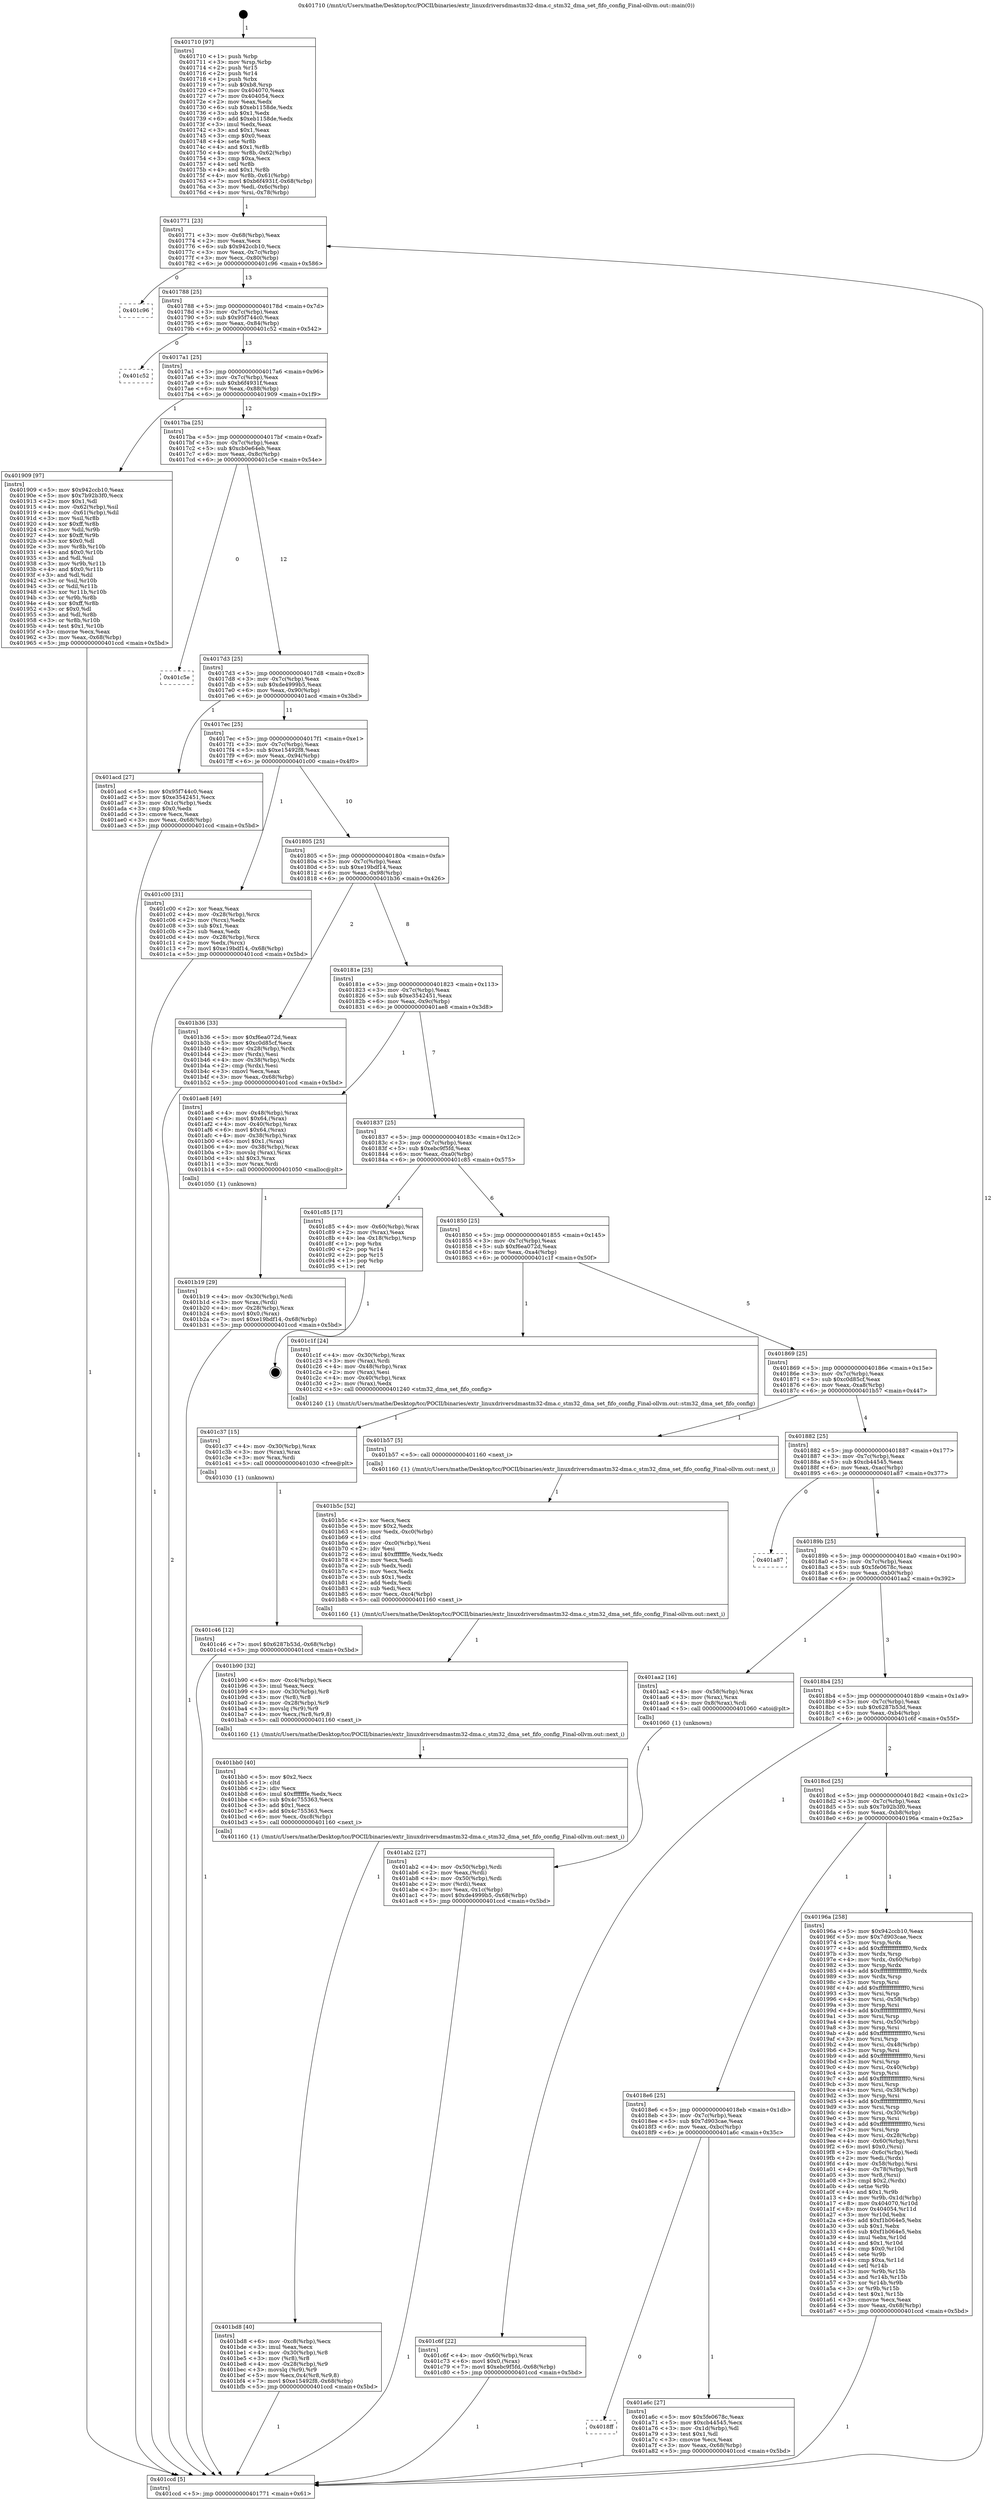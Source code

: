 digraph "0x401710" {
  label = "0x401710 (/mnt/c/Users/mathe/Desktop/tcc/POCII/binaries/extr_linuxdriversdmastm32-dma.c_stm32_dma_set_fifo_config_Final-ollvm.out::main(0))"
  labelloc = "t"
  node[shape=record]

  Entry [label="",width=0.3,height=0.3,shape=circle,fillcolor=black,style=filled]
  "0x401771" [label="{
     0x401771 [23]\l
     | [instrs]\l
     &nbsp;&nbsp;0x401771 \<+3\>: mov -0x68(%rbp),%eax\l
     &nbsp;&nbsp;0x401774 \<+2\>: mov %eax,%ecx\l
     &nbsp;&nbsp;0x401776 \<+6\>: sub $0x942ccb10,%ecx\l
     &nbsp;&nbsp;0x40177c \<+3\>: mov %eax,-0x7c(%rbp)\l
     &nbsp;&nbsp;0x40177f \<+3\>: mov %ecx,-0x80(%rbp)\l
     &nbsp;&nbsp;0x401782 \<+6\>: je 0000000000401c96 \<main+0x586\>\l
  }"]
  "0x401c96" [label="{
     0x401c96\l
  }", style=dashed]
  "0x401788" [label="{
     0x401788 [25]\l
     | [instrs]\l
     &nbsp;&nbsp;0x401788 \<+5\>: jmp 000000000040178d \<main+0x7d\>\l
     &nbsp;&nbsp;0x40178d \<+3\>: mov -0x7c(%rbp),%eax\l
     &nbsp;&nbsp;0x401790 \<+5\>: sub $0x95f744c0,%eax\l
     &nbsp;&nbsp;0x401795 \<+6\>: mov %eax,-0x84(%rbp)\l
     &nbsp;&nbsp;0x40179b \<+6\>: je 0000000000401c52 \<main+0x542\>\l
  }"]
  Exit [label="",width=0.3,height=0.3,shape=circle,fillcolor=black,style=filled,peripheries=2]
  "0x401c52" [label="{
     0x401c52\l
  }", style=dashed]
  "0x4017a1" [label="{
     0x4017a1 [25]\l
     | [instrs]\l
     &nbsp;&nbsp;0x4017a1 \<+5\>: jmp 00000000004017a6 \<main+0x96\>\l
     &nbsp;&nbsp;0x4017a6 \<+3\>: mov -0x7c(%rbp),%eax\l
     &nbsp;&nbsp;0x4017a9 \<+5\>: sub $0xb6f4931f,%eax\l
     &nbsp;&nbsp;0x4017ae \<+6\>: mov %eax,-0x88(%rbp)\l
     &nbsp;&nbsp;0x4017b4 \<+6\>: je 0000000000401909 \<main+0x1f9\>\l
  }"]
  "0x401c46" [label="{
     0x401c46 [12]\l
     | [instrs]\l
     &nbsp;&nbsp;0x401c46 \<+7\>: movl $0x6287b53d,-0x68(%rbp)\l
     &nbsp;&nbsp;0x401c4d \<+5\>: jmp 0000000000401ccd \<main+0x5bd\>\l
  }"]
  "0x401909" [label="{
     0x401909 [97]\l
     | [instrs]\l
     &nbsp;&nbsp;0x401909 \<+5\>: mov $0x942ccb10,%eax\l
     &nbsp;&nbsp;0x40190e \<+5\>: mov $0x7b92b3f0,%ecx\l
     &nbsp;&nbsp;0x401913 \<+2\>: mov $0x1,%dl\l
     &nbsp;&nbsp;0x401915 \<+4\>: mov -0x62(%rbp),%sil\l
     &nbsp;&nbsp;0x401919 \<+4\>: mov -0x61(%rbp),%dil\l
     &nbsp;&nbsp;0x40191d \<+3\>: mov %sil,%r8b\l
     &nbsp;&nbsp;0x401920 \<+4\>: xor $0xff,%r8b\l
     &nbsp;&nbsp;0x401924 \<+3\>: mov %dil,%r9b\l
     &nbsp;&nbsp;0x401927 \<+4\>: xor $0xff,%r9b\l
     &nbsp;&nbsp;0x40192b \<+3\>: xor $0x0,%dl\l
     &nbsp;&nbsp;0x40192e \<+3\>: mov %r8b,%r10b\l
     &nbsp;&nbsp;0x401931 \<+4\>: and $0x0,%r10b\l
     &nbsp;&nbsp;0x401935 \<+3\>: and %dl,%sil\l
     &nbsp;&nbsp;0x401938 \<+3\>: mov %r9b,%r11b\l
     &nbsp;&nbsp;0x40193b \<+4\>: and $0x0,%r11b\l
     &nbsp;&nbsp;0x40193f \<+3\>: and %dl,%dil\l
     &nbsp;&nbsp;0x401942 \<+3\>: or %sil,%r10b\l
     &nbsp;&nbsp;0x401945 \<+3\>: or %dil,%r11b\l
     &nbsp;&nbsp;0x401948 \<+3\>: xor %r11b,%r10b\l
     &nbsp;&nbsp;0x40194b \<+3\>: or %r9b,%r8b\l
     &nbsp;&nbsp;0x40194e \<+4\>: xor $0xff,%r8b\l
     &nbsp;&nbsp;0x401952 \<+3\>: or $0x0,%dl\l
     &nbsp;&nbsp;0x401955 \<+3\>: and %dl,%r8b\l
     &nbsp;&nbsp;0x401958 \<+3\>: or %r8b,%r10b\l
     &nbsp;&nbsp;0x40195b \<+4\>: test $0x1,%r10b\l
     &nbsp;&nbsp;0x40195f \<+3\>: cmovne %ecx,%eax\l
     &nbsp;&nbsp;0x401962 \<+3\>: mov %eax,-0x68(%rbp)\l
     &nbsp;&nbsp;0x401965 \<+5\>: jmp 0000000000401ccd \<main+0x5bd\>\l
  }"]
  "0x4017ba" [label="{
     0x4017ba [25]\l
     | [instrs]\l
     &nbsp;&nbsp;0x4017ba \<+5\>: jmp 00000000004017bf \<main+0xaf\>\l
     &nbsp;&nbsp;0x4017bf \<+3\>: mov -0x7c(%rbp),%eax\l
     &nbsp;&nbsp;0x4017c2 \<+5\>: sub $0xcb0e64eb,%eax\l
     &nbsp;&nbsp;0x4017c7 \<+6\>: mov %eax,-0x8c(%rbp)\l
     &nbsp;&nbsp;0x4017cd \<+6\>: je 0000000000401c5e \<main+0x54e\>\l
  }"]
  "0x401ccd" [label="{
     0x401ccd [5]\l
     | [instrs]\l
     &nbsp;&nbsp;0x401ccd \<+5\>: jmp 0000000000401771 \<main+0x61\>\l
  }"]
  "0x401710" [label="{
     0x401710 [97]\l
     | [instrs]\l
     &nbsp;&nbsp;0x401710 \<+1\>: push %rbp\l
     &nbsp;&nbsp;0x401711 \<+3\>: mov %rsp,%rbp\l
     &nbsp;&nbsp;0x401714 \<+2\>: push %r15\l
     &nbsp;&nbsp;0x401716 \<+2\>: push %r14\l
     &nbsp;&nbsp;0x401718 \<+1\>: push %rbx\l
     &nbsp;&nbsp;0x401719 \<+7\>: sub $0xb8,%rsp\l
     &nbsp;&nbsp;0x401720 \<+7\>: mov 0x404070,%eax\l
     &nbsp;&nbsp;0x401727 \<+7\>: mov 0x404054,%ecx\l
     &nbsp;&nbsp;0x40172e \<+2\>: mov %eax,%edx\l
     &nbsp;&nbsp;0x401730 \<+6\>: sub $0xeb1158de,%edx\l
     &nbsp;&nbsp;0x401736 \<+3\>: sub $0x1,%edx\l
     &nbsp;&nbsp;0x401739 \<+6\>: add $0xeb1158de,%edx\l
     &nbsp;&nbsp;0x40173f \<+3\>: imul %edx,%eax\l
     &nbsp;&nbsp;0x401742 \<+3\>: and $0x1,%eax\l
     &nbsp;&nbsp;0x401745 \<+3\>: cmp $0x0,%eax\l
     &nbsp;&nbsp;0x401748 \<+4\>: sete %r8b\l
     &nbsp;&nbsp;0x40174c \<+4\>: and $0x1,%r8b\l
     &nbsp;&nbsp;0x401750 \<+4\>: mov %r8b,-0x62(%rbp)\l
     &nbsp;&nbsp;0x401754 \<+3\>: cmp $0xa,%ecx\l
     &nbsp;&nbsp;0x401757 \<+4\>: setl %r8b\l
     &nbsp;&nbsp;0x40175b \<+4\>: and $0x1,%r8b\l
     &nbsp;&nbsp;0x40175f \<+4\>: mov %r8b,-0x61(%rbp)\l
     &nbsp;&nbsp;0x401763 \<+7\>: movl $0xb6f4931f,-0x68(%rbp)\l
     &nbsp;&nbsp;0x40176a \<+3\>: mov %edi,-0x6c(%rbp)\l
     &nbsp;&nbsp;0x40176d \<+4\>: mov %rsi,-0x78(%rbp)\l
  }"]
  "0x401c37" [label="{
     0x401c37 [15]\l
     | [instrs]\l
     &nbsp;&nbsp;0x401c37 \<+4\>: mov -0x30(%rbp),%rax\l
     &nbsp;&nbsp;0x401c3b \<+3\>: mov (%rax),%rax\l
     &nbsp;&nbsp;0x401c3e \<+3\>: mov %rax,%rdi\l
     &nbsp;&nbsp;0x401c41 \<+5\>: call 0000000000401030 \<free@plt\>\l
     | [calls]\l
     &nbsp;&nbsp;0x401030 \{1\} (unknown)\l
  }"]
  "0x401c5e" [label="{
     0x401c5e\l
  }", style=dashed]
  "0x4017d3" [label="{
     0x4017d3 [25]\l
     | [instrs]\l
     &nbsp;&nbsp;0x4017d3 \<+5\>: jmp 00000000004017d8 \<main+0xc8\>\l
     &nbsp;&nbsp;0x4017d8 \<+3\>: mov -0x7c(%rbp),%eax\l
     &nbsp;&nbsp;0x4017db \<+5\>: sub $0xde4999b5,%eax\l
     &nbsp;&nbsp;0x4017e0 \<+6\>: mov %eax,-0x90(%rbp)\l
     &nbsp;&nbsp;0x4017e6 \<+6\>: je 0000000000401acd \<main+0x3bd\>\l
  }"]
  "0x401bd8" [label="{
     0x401bd8 [40]\l
     | [instrs]\l
     &nbsp;&nbsp;0x401bd8 \<+6\>: mov -0xc8(%rbp),%ecx\l
     &nbsp;&nbsp;0x401bde \<+3\>: imul %eax,%ecx\l
     &nbsp;&nbsp;0x401be1 \<+4\>: mov -0x30(%rbp),%r8\l
     &nbsp;&nbsp;0x401be5 \<+3\>: mov (%r8),%r8\l
     &nbsp;&nbsp;0x401be8 \<+4\>: mov -0x28(%rbp),%r9\l
     &nbsp;&nbsp;0x401bec \<+3\>: movslq (%r9),%r9\l
     &nbsp;&nbsp;0x401bef \<+5\>: mov %ecx,0x4(%r8,%r9,8)\l
     &nbsp;&nbsp;0x401bf4 \<+7\>: movl $0xe15492f8,-0x68(%rbp)\l
     &nbsp;&nbsp;0x401bfb \<+5\>: jmp 0000000000401ccd \<main+0x5bd\>\l
  }"]
  "0x401acd" [label="{
     0x401acd [27]\l
     | [instrs]\l
     &nbsp;&nbsp;0x401acd \<+5\>: mov $0x95f744c0,%eax\l
     &nbsp;&nbsp;0x401ad2 \<+5\>: mov $0xe3542451,%ecx\l
     &nbsp;&nbsp;0x401ad7 \<+3\>: mov -0x1c(%rbp),%edx\l
     &nbsp;&nbsp;0x401ada \<+3\>: cmp $0x0,%edx\l
     &nbsp;&nbsp;0x401add \<+3\>: cmove %ecx,%eax\l
     &nbsp;&nbsp;0x401ae0 \<+3\>: mov %eax,-0x68(%rbp)\l
     &nbsp;&nbsp;0x401ae3 \<+5\>: jmp 0000000000401ccd \<main+0x5bd\>\l
  }"]
  "0x4017ec" [label="{
     0x4017ec [25]\l
     | [instrs]\l
     &nbsp;&nbsp;0x4017ec \<+5\>: jmp 00000000004017f1 \<main+0xe1\>\l
     &nbsp;&nbsp;0x4017f1 \<+3\>: mov -0x7c(%rbp),%eax\l
     &nbsp;&nbsp;0x4017f4 \<+5\>: sub $0xe15492f8,%eax\l
     &nbsp;&nbsp;0x4017f9 \<+6\>: mov %eax,-0x94(%rbp)\l
     &nbsp;&nbsp;0x4017ff \<+6\>: je 0000000000401c00 \<main+0x4f0\>\l
  }"]
  "0x401bb0" [label="{
     0x401bb0 [40]\l
     | [instrs]\l
     &nbsp;&nbsp;0x401bb0 \<+5\>: mov $0x2,%ecx\l
     &nbsp;&nbsp;0x401bb5 \<+1\>: cltd\l
     &nbsp;&nbsp;0x401bb6 \<+2\>: idiv %ecx\l
     &nbsp;&nbsp;0x401bb8 \<+6\>: imul $0xfffffffe,%edx,%ecx\l
     &nbsp;&nbsp;0x401bbe \<+6\>: sub $0x4c755363,%ecx\l
     &nbsp;&nbsp;0x401bc4 \<+3\>: add $0x1,%ecx\l
     &nbsp;&nbsp;0x401bc7 \<+6\>: add $0x4c755363,%ecx\l
     &nbsp;&nbsp;0x401bcd \<+6\>: mov %ecx,-0xc8(%rbp)\l
     &nbsp;&nbsp;0x401bd3 \<+5\>: call 0000000000401160 \<next_i\>\l
     | [calls]\l
     &nbsp;&nbsp;0x401160 \{1\} (/mnt/c/Users/mathe/Desktop/tcc/POCII/binaries/extr_linuxdriversdmastm32-dma.c_stm32_dma_set_fifo_config_Final-ollvm.out::next_i)\l
  }"]
  "0x401c00" [label="{
     0x401c00 [31]\l
     | [instrs]\l
     &nbsp;&nbsp;0x401c00 \<+2\>: xor %eax,%eax\l
     &nbsp;&nbsp;0x401c02 \<+4\>: mov -0x28(%rbp),%rcx\l
     &nbsp;&nbsp;0x401c06 \<+2\>: mov (%rcx),%edx\l
     &nbsp;&nbsp;0x401c08 \<+3\>: sub $0x1,%eax\l
     &nbsp;&nbsp;0x401c0b \<+2\>: sub %eax,%edx\l
     &nbsp;&nbsp;0x401c0d \<+4\>: mov -0x28(%rbp),%rcx\l
     &nbsp;&nbsp;0x401c11 \<+2\>: mov %edx,(%rcx)\l
     &nbsp;&nbsp;0x401c13 \<+7\>: movl $0xe19bdf14,-0x68(%rbp)\l
     &nbsp;&nbsp;0x401c1a \<+5\>: jmp 0000000000401ccd \<main+0x5bd\>\l
  }"]
  "0x401805" [label="{
     0x401805 [25]\l
     | [instrs]\l
     &nbsp;&nbsp;0x401805 \<+5\>: jmp 000000000040180a \<main+0xfa\>\l
     &nbsp;&nbsp;0x40180a \<+3\>: mov -0x7c(%rbp),%eax\l
     &nbsp;&nbsp;0x40180d \<+5\>: sub $0xe19bdf14,%eax\l
     &nbsp;&nbsp;0x401812 \<+6\>: mov %eax,-0x98(%rbp)\l
     &nbsp;&nbsp;0x401818 \<+6\>: je 0000000000401b36 \<main+0x426\>\l
  }"]
  "0x401b90" [label="{
     0x401b90 [32]\l
     | [instrs]\l
     &nbsp;&nbsp;0x401b90 \<+6\>: mov -0xc4(%rbp),%ecx\l
     &nbsp;&nbsp;0x401b96 \<+3\>: imul %eax,%ecx\l
     &nbsp;&nbsp;0x401b99 \<+4\>: mov -0x30(%rbp),%r8\l
     &nbsp;&nbsp;0x401b9d \<+3\>: mov (%r8),%r8\l
     &nbsp;&nbsp;0x401ba0 \<+4\>: mov -0x28(%rbp),%r9\l
     &nbsp;&nbsp;0x401ba4 \<+3\>: movslq (%r9),%r9\l
     &nbsp;&nbsp;0x401ba7 \<+4\>: mov %ecx,(%r8,%r9,8)\l
     &nbsp;&nbsp;0x401bab \<+5\>: call 0000000000401160 \<next_i\>\l
     | [calls]\l
     &nbsp;&nbsp;0x401160 \{1\} (/mnt/c/Users/mathe/Desktop/tcc/POCII/binaries/extr_linuxdriversdmastm32-dma.c_stm32_dma_set_fifo_config_Final-ollvm.out::next_i)\l
  }"]
  "0x401b36" [label="{
     0x401b36 [33]\l
     | [instrs]\l
     &nbsp;&nbsp;0x401b36 \<+5\>: mov $0xf6ea072d,%eax\l
     &nbsp;&nbsp;0x401b3b \<+5\>: mov $0xc0d85cf,%ecx\l
     &nbsp;&nbsp;0x401b40 \<+4\>: mov -0x28(%rbp),%rdx\l
     &nbsp;&nbsp;0x401b44 \<+2\>: mov (%rdx),%esi\l
     &nbsp;&nbsp;0x401b46 \<+4\>: mov -0x38(%rbp),%rdx\l
     &nbsp;&nbsp;0x401b4a \<+2\>: cmp (%rdx),%esi\l
     &nbsp;&nbsp;0x401b4c \<+3\>: cmovl %ecx,%eax\l
     &nbsp;&nbsp;0x401b4f \<+3\>: mov %eax,-0x68(%rbp)\l
     &nbsp;&nbsp;0x401b52 \<+5\>: jmp 0000000000401ccd \<main+0x5bd\>\l
  }"]
  "0x40181e" [label="{
     0x40181e [25]\l
     | [instrs]\l
     &nbsp;&nbsp;0x40181e \<+5\>: jmp 0000000000401823 \<main+0x113\>\l
     &nbsp;&nbsp;0x401823 \<+3\>: mov -0x7c(%rbp),%eax\l
     &nbsp;&nbsp;0x401826 \<+5\>: sub $0xe3542451,%eax\l
     &nbsp;&nbsp;0x40182b \<+6\>: mov %eax,-0x9c(%rbp)\l
     &nbsp;&nbsp;0x401831 \<+6\>: je 0000000000401ae8 \<main+0x3d8\>\l
  }"]
  "0x401b5c" [label="{
     0x401b5c [52]\l
     | [instrs]\l
     &nbsp;&nbsp;0x401b5c \<+2\>: xor %ecx,%ecx\l
     &nbsp;&nbsp;0x401b5e \<+5\>: mov $0x2,%edx\l
     &nbsp;&nbsp;0x401b63 \<+6\>: mov %edx,-0xc0(%rbp)\l
     &nbsp;&nbsp;0x401b69 \<+1\>: cltd\l
     &nbsp;&nbsp;0x401b6a \<+6\>: mov -0xc0(%rbp),%esi\l
     &nbsp;&nbsp;0x401b70 \<+2\>: idiv %esi\l
     &nbsp;&nbsp;0x401b72 \<+6\>: imul $0xfffffffe,%edx,%edx\l
     &nbsp;&nbsp;0x401b78 \<+2\>: mov %ecx,%edi\l
     &nbsp;&nbsp;0x401b7a \<+2\>: sub %edx,%edi\l
     &nbsp;&nbsp;0x401b7c \<+2\>: mov %ecx,%edx\l
     &nbsp;&nbsp;0x401b7e \<+3\>: sub $0x1,%edx\l
     &nbsp;&nbsp;0x401b81 \<+2\>: add %edx,%edi\l
     &nbsp;&nbsp;0x401b83 \<+2\>: sub %edi,%ecx\l
     &nbsp;&nbsp;0x401b85 \<+6\>: mov %ecx,-0xc4(%rbp)\l
     &nbsp;&nbsp;0x401b8b \<+5\>: call 0000000000401160 \<next_i\>\l
     | [calls]\l
     &nbsp;&nbsp;0x401160 \{1\} (/mnt/c/Users/mathe/Desktop/tcc/POCII/binaries/extr_linuxdriversdmastm32-dma.c_stm32_dma_set_fifo_config_Final-ollvm.out::next_i)\l
  }"]
  "0x401ae8" [label="{
     0x401ae8 [49]\l
     | [instrs]\l
     &nbsp;&nbsp;0x401ae8 \<+4\>: mov -0x48(%rbp),%rax\l
     &nbsp;&nbsp;0x401aec \<+6\>: movl $0x64,(%rax)\l
     &nbsp;&nbsp;0x401af2 \<+4\>: mov -0x40(%rbp),%rax\l
     &nbsp;&nbsp;0x401af6 \<+6\>: movl $0x64,(%rax)\l
     &nbsp;&nbsp;0x401afc \<+4\>: mov -0x38(%rbp),%rax\l
     &nbsp;&nbsp;0x401b00 \<+6\>: movl $0x1,(%rax)\l
     &nbsp;&nbsp;0x401b06 \<+4\>: mov -0x38(%rbp),%rax\l
     &nbsp;&nbsp;0x401b0a \<+3\>: movslq (%rax),%rax\l
     &nbsp;&nbsp;0x401b0d \<+4\>: shl $0x3,%rax\l
     &nbsp;&nbsp;0x401b11 \<+3\>: mov %rax,%rdi\l
     &nbsp;&nbsp;0x401b14 \<+5\>: call 0000000000401050 \<malloc@plt\>\l
     | [calls]\l
     &nbsp;&nbsp;0x401050 \{1\} (unknown)\l
  }"]
  "0x401837" [label="{
     0x401837 [25]\l
     | [instrs]\l
     &nbsp;&nbsp;0x401837 \<+5\>: jmp 000000000040183c \<main+0x12c\>\l
     &nbsp;&nbsp;0x40183c \<+3\>: mov -0x7c(%rbp),%eax\l
     &nbsp;&nbsp;0x40183f \<+5\>: sub $0xebc9f5fd,%eax\l
     &nbsp;&nbsp;0x401844 \<+6\>: mov %eax,-0xa0(%rbp)\l
     &nbsp;&nbsp;0x40184a \<+6\>: je 0000000000401c85 \<main+0x575\>\l
  }"]
  "0x401b19" [label="{
     0x401b19 [29]\l
     | [instrs]\l
     &nbsp;&nbsp;0x401b19 \<+4\>: mov -0x30(%rbp),%rdi\l
     &nbsp;&nbsp;0x401b1d \<+3\>: mov %rax,(%rdi)\l
     &nbsp;&nbsp;0x401b20 \<+4\>: mov -0x28(%rbp),%rax\l
     &nbsp;&nbsp;0x401b24 \<+6\>: movl $0x0,(%rax)\l
     &nbsp;&nbsp;0x401b2a \<+7\>: movl $0xe19bdf14,-0x68(%rbp)\l
     &nbsp;&nbsp;0x401b31 \<+5\>: jmp 0000000000401ccd \<main+0x5bd\>\l
  }"]
  "0x401c85" [label="{
     0x401c85 [17]\l
     | [instrs]\l
     &nbsp;&nbsp;0x401c85 \<+4\>: mov -0x60(%rbp),%rax\l
     &nbsp;&nbsp;0x401c89 \<+2\>: mov (%rax),%eax\l
     &nbsp;&nbsp;0x401c8b \<+4\>: lea -0x18(%rbp),%rsp\l
     &nbsp;&nbsp;0x401c8f \<+1\>: pop %rbx\l
     &nbsp;&nbsp;0x401c90 \<+2\>: pop %r14\l
     &nbsp;&nbsp;0x401c92 \<+2\>: pop %r15\l
     &nbsp;&nbsp;0x401c94 \<+1\>: pop %rbp\l
     &nbsp;&nbsp;0x401c95 \<+1\>: ret\l
  }"]
  "0x401850" [label="{
     0x401850 [25]\l
     | [instrs]\l
     &nbsp;&nbsp;0x401850 \<+5\>: jmp 0000000000401855 \<main+0x145\>\l
     &nbsp;&nbsp;0x401855 \<+3\>: mov -0x7c(%rbp),%eax\l
     &nbsp;&nbsp;0x401858 \<+5\>: sub $0xf6ea072d,%eax\l
     &nbsp;&nbsp;0x40185d \<+6\>: mov %eax,-0xa4(%rbp)\l
     &nbsp;&nbsp;0x401863 \<+6\>: je 0000000000401c1f \<main+0x50f\>\l
  }"]
  "0x401ab2" [label="{
     0x401ab2 [27]\l
     | [instrs]\l
     &nbsp;&nbsp;0x401ab2 \<+4\>: mov -0x50(%rbp),%rdi\l
     &nbsp;&nbsp;0x401ab6 \<+2\>: mov %eax,(%rdi)\l
     &nbsp;&nbsp;0x401ab8 \<+4\>: mov -0x50(%rbp),%rdi\l
     &nbsp;&nbsp;0x401abc \<+2\>: mov (%rdi),%eax\l
     &nbsp;&nbsp;0x401abe \<+3\>: mov %eax,-0x1c(%rbp)\l
     &nbsp;&nbsp;0x401ac1 \<+7\>: movl $0xde4999b5,-0x68(%rbp)\l
     &nbsp;&nbsp;0x401ac8 \<+5\>: jmp 0000000000401ccd \<main+0x5bd\>\l
  }"]
  "0x401c1f" [label="{
     0x401c1f [24]\l
     | [instrs]\l
     &nbsp;&nbsp;0x401c1f \<+4\>: mov -0x30(%rbp),%rax\l
     &nbsp;&nbsp;0x401c23 \<+3\>: mov (%rax),%rdi\l
     &nbsp;&nbsp;0x401c26 \<+4\>: mov -0x48(%rbp),%rax\l
     &nbsp;&nbsp;0x401c2a \<+2\>: mov (%rax),%esi\l
     &nbsp;&nbsp;0x401c2c \<+4\>: mov -0x40(%rbp),%rax\l
     &nbsp;&nbsp;0x401c30 \<+2\>: mov (%rax),%edx\l
     &nbsp;&nbsp;0x401c32 \<+5\>: call 0000000000401240 \<stm32_dma_set_fifo_config\>\l
     | [calls]\l
     &nbsp;&nbsp;0x401240 \{1\} (/mnt/c/Users/mathe/Desktop/tcc/POCII/binaries/extr_linuxdriversdmastm32-dma.c_stm32_dma_set_fifo_config_Final-ollvm.out::stm32_dma_set_fifo_config)\l
  }"]
  "0x401869" [label="{
     0x401869 [25]\l
     | [instrs]\l
     &nbsp;&nbsp;0x401869 \<+5\>: jmp 000000000040186e \<main+0x15e\>\l
     &nbsp;&nbsp;0x40186e \<+3\>: mov -0x7c(%rbp),%eax\l
     &nbsp;&nbsp;0x401871 \<+5\>: sub $0xc0d85cf,%eax\l
     &nbsp;&nbsp;0x401876 \<+6\>: mov %eax,-0xa8(%rbp)\l
     &nbsp;&nbsp;0x40187c \<+6\>: je 0000000000401b57 \<main+0x447\>\l
  }"]
  "0x4018ff" [label="{
     0x4018ff\l
  }", style=dashed]
  "0x401b57" [label="{
     0x401b57 [5]\l
     | [instrs]\l
     &nbsp;&nbsp;0x401b57 \<+5\>: call 0000000000401160 \<next_i\>\l
     | [calls]\l
     &nbsp;&nbsp;0x401160 \{1\} (/mnt/c/Users/mathe/Desktop/tcc/POCII/binaries/extr_linuxdriversdmastm32-dma.c_stm32_dma_set_fifo_config_Final-ollvm.out::next_i)\l
  }"]
  "0x401882" [label="{
     0x401882 [25]\l
     | [instrs]\l
     &nbsp;&nbsp;0x401882 \<+5\>: jmp 0000000000401887 \<main+0x177\>\l
     &nbsp;&nbsp;0x401887 \<+3\>: mov -0x7c(%rbp),%eax\l
     &nbsp;&nbsp;0x40188a \<+5\>: sub $0xcb44545,%eax\l
     &nbsp;&nbsp;0x40188f \<+6\>: mov %eax,-0xac(%rbp)\l
     &nbsp;&nbsp;0x401895 \<+6\>: je 0000000000401a87 \<main+0x377\>\l
  }"]
  "0x401a6c" [label="{
     0x401a6c [27]\l
     | [instrs]\l
     &nbsp;&nbsp;0x401a6c \<+5\>: mov $0x5fe0678c,%eax\l
     &nbsp;&nbsp;0x401a71 \<+5\>: mov $0xcb44545,%ecx\l
     &nbsp;&nbsp;0x401a76 \<+3\>: mov -0x1d(%rbp),%dl\l
     &nbsp;&nbsp;0x401a79 \<+3\>: test $0x1,%dl\l
     &nbsp;&nbsp;0x401a7c \<+3\>: cmovne %ecx,%eax\l
     &nbsp;&nbsp;0x401a7f \<+3\>: mov %eax,-0x68(%rbp)\l
     &nbsp;&nbsp;0x401a82 \<+5\>: jmp 0000000000401ccd \<main+0x5bd\>\l
  }"]
  "0x401a87" [label="{
     0x401a87\l
  }", style=dashed]
  "0x40189b" [label="{
     0x40189b [25]\l
     | [instrs]\l
     &nbsp;&nbsp;0x40189b \<+5\>: jmp 00000000004018a0 \<main+0x190\>\l
     &nbsp;&nbsp;0x4018a0 \<+3\>: mov -0x7c(%rbp),%eax\l
     &nbsp;&nbsp;0x4018a3 \<+5\>: sub $0x5fe0678c,%eax\l
     &nbsp;&nbsp;0x4018a8 \<+6\>: mov %eax,-0xb0(%rbp)\l
     &nbsp;&nbsp;0x4018ae \<+6\>: je 0000000000401aa2 \<main+0x392\>\l
  }"]
  "0x4018e6" [label="{
     0x4018e6 [25]\l
     | [instrs]\l
     &nbsp;&nbsp;0x4018e6 \<+5\>: jmp 00000000004018eb \<main+0x1db\>\l
     &nbsp;&nbsp;0x4018eb \<+3\>: mov -0x7c(%rbp),%eax\l
     &nbsp;&nbsp;0x4018ee \<+5\>: sub $0x7d903cae,%eax\l
     &nbsp;&nbsp;0x4018f3 \<+6\>: mov %eax,-0xbc(%rbp)\l
     &nbsp;&nbsp;0x4018f9 \<+6\>: je 0000000000401a6c \<main+0x35c\>\l
  }"]
  "0x401aa2" [label="{
     0x401aa2 [16]\l
     | [instrs]\l
     &nbsp;&nbsp;0x401aa2 \<+4\>: mov -0x58(%rbp),%rax\l
     &nbsp;&nbsp;0x401aa6 \<+3\>: mov (%rax),%rax\l
     &nbsp;&nbsp;0x401aa9 \<+4\>: mov 0x8(%rax),%rdi\l
     &nbsp;&nbsp;0x401aad \<+5\>: call 0000000000401060 \<atoi@plt\>\l
     | [calls]\l
     &nbsp;&nbsp;0x401060 \{1\} (unknown)\l
  }"]
  "0x4018b4" [label="{
     0x4018b4 [25]\l
     | [instrs]\l
     &nbsp;&nbsp;0x4018b4 \<+5\>: jmp 00000000004018b9 \<main+0x1a9\>\l
     &nbsp;&nbsp;0x4018b9 \<+3\>: mov -0x7c(%rbp),%eax\l
     &nbsp;&nbsp;0x4018bc \<+5\>: sub $0x6287b53d,%eax\l
     &nbsp;&nbsp;0x4018c1 \<+6\>: mov %eax,-0xb4(%rbp)\l
     &nbsp;&nbsp;0x4018c7 \<+6\>: je 0000000000401c6f \<main+0x55f\>\l
  }"]
  "0x40196a" [label="{
     0x40196a [258]\l
     | [instrs]\l
     &nbsp;&nbsp;0x40196a \<+5\>: mov $0x942ccb10,%eax\l
     &nbsp;&nbsp;0x40196f \<+5\>: mov $0x7d903cae,%ecx\l
     &nbsp;&nbsp;0x401974 \<+3\>: mov %rsp,%rdx\l
     &nbsp;&nbsp;0x401977 \<+4\>: add $0xfffffffffffffff0,%rdx\l
     &nbsp;&nbsp;0x40197b \<+3\>: mov %rdx,%rsp\l
     &nbsp;&nbsp;0x40197e \<+4\>: mov %rdx,-0x60(%rbp)\l
     &nbsp;&nbsp;0x401982 \<+3\>: mov %rsp,%rdx\l
     &nbsp;&nbsp;0x401985 \<+4\>: add $0xfffffffffffffff0,%rdx\l
     &nbsp;&nbsp;0x401989 \<+3\>: mov %rdx,%rsp\l
     &nbsp;&nbsp;0x40198c \<+3\>: mov %rsp,%rsi\l
     &nbsp;&nbsp;0x40198f \<+4\>: add $0xfffffffffffffff0,%rsi\l
     &nbsp;&nbsp;0x401993 \<+3\>: mov %rsi,%rsp\l
     &nbsp;&nbsp;0x401996 \<+4\>: mov %rsi,-0x58(%rbp)\l
     &nbsp;&nbsp;0x40199a \<+3\>: mov %rsp,%rsi\l
     &nbsp;&nbsp;0x40199d \<+4\>: add $0xfffffffffffffff0,%rsi\l
     &nbsp;&nbsp;0x4019a1 \<+3\>: mov %rsi,%rsp\l
     &nbsp;&nbsp;0x4019a4 \<+4\>: mov %rsi,-0x50(%rbp)\l
     &nbsp;&nbsp;0x4019a8 \<+3\>: mov %rsp,%rsi\l
     &nbsp;&nbsp;0x4019ab \<+4\>: add $0xfffffffffffffff0,%rsi\l
     &nbsp;&nbsp;0x4019af \<+3\>: mov %rsi,%rsp\l
     &nbsp;&nbsp;0x4019b2 \<+4\>: mov %rsi,-0x48(%rbp)\l
     &nbsp;&nbsp;0x4019b6 \<+3\>: mov %rsp,%rsi\l
     &nbsp;&nbsp;0x4019b9 \<+4\>: add $0xfffffffffffffff0,%rsi\l
     &nbsp;&nbsp;0x4019bd \<+3\>: mov %rsi,%rsp\l
     &nbsp;&nbsp;0x4019c0 \<+4\>: mov %rsi,-0x40(%rbp)\l
     &nbsp;&nbsp;0x4019c4 \<+3\>: mov %rsp,%rsi\l
     &nbsp;&nbsp;0x4019c7 \<+4\>: add $0xfffffffffffffff0,%rsi\l
     &nbsp;&nbsp;0x4019cb \<+3\>: mov %rsi,%rsp\l
     &nbsp;&nbsp;0x4019ce \<+4\>: mov %rsi,-0x38(%rbp)\l
     &nbsp;&nbsp;0x4019d2 \<+3\>: mov %rsp,%rsi\l
     &nbsp;&nbsp;0x4019d5 \<+4\>: add $0xfffffffffffffff0,%rsi\l
     &nbsp;&nbsp;0x4019d9 \<+3\>: mov %rsi,%rsp\l
     &nbsp;&nbsp;0x4019dc \<+4\>: mov %rsi,-0x30(%rbp)\l
     &nbsp;&nbsp;0x4019e0 \<+3\>: mov %rsp,%rsi\l
     &nbsp;&nbsp;0x4019e3 \<+4\>: add $0xfffffffffffffff0,%rsi\l
     &nbsp;&nbsp;0x4019e7 \<+3\>: mov %rsi,%rsp\l
     &nbsp;&nbsp;0x4019ea \<+4\>: mov %rsi,-0x28(%rbp)\l
     &nbsp;&nbsp;0x4019ee \<+4\>: mov -0x60(%rbp),%rsi\l
     &nbsp;&nbsp;0x4019f2 \<+6\>: movl $0x0,(%rsi)\l
     &nbsp;&nbsp;0x4019f8 \<+3\>: mov -0x6c(%rbp),%edi\l
     &nbsp;&nbsp;0x4019fb \<+2\>: mov %edi,(%rdx)\l
     &nbsp;&nbsp;0x4019fd \<+4\>: mov -0x58(%rbp),%rsi\l
     &nbsp;&nbsp;0x401a01 \<+4\>: mov -0x78(%rbp),%r8\l
     &nbsp;&nbsp;0x401a05 \<+3\>: mov %r8,(%rsi)\l
     &nbsp;&nbsp;0x401a08 \<+3\>: cmpl $0x2,(%rdx)\l
     &nbsp;&nbsp;0x401a0b \<+4\>: setne %r9b\l
     &nbsp;&nbsp;0x401a0f \<+4\>: and $0x1,%r9b\l
     &nbsp;&nbsp;0x401a13 \<+4\>: mov %r9b,-0x1d(%rbp)\l
     &nbsp;&nbsp;0x401a17 \<+8\>: mov 0x404070,%r10d\l
     &nbsp;&nbsp;0x401a1f \<+8\>: mov 0x404054,%r11d\l
     &nbsp;&nbsp;0x401a27 \<+3\>: mov %r10d,%ebx\l
     &nbsp;&nbsp;0x401a2a \<+6\>: add $0xf1b064e5,%ebx\l
     &nbsp;&nbsp;0x401a30 \<+3\>: sub $0x1,%ebx\l
     &nbsp;&nbsp;0x401a33 \<+6\>: sub $0xf1b064e5,%ebx\l
     &nbsp;&nbsp;0x401a39 \<+4\>: imul %ebx,%r10d\l
     &nbsp;&nbsp;0x401a3d \<+4\>: and $0x1,%r10d\l
     &nbsp;&nbsp;0x401a41 \<+4\>: cmp $0x0,%r10d\l
     &nbsp;&nbsp;0x401a45 \<+4\>: sete %r9b\l
     &nbsp;&nbsp;0x401a49 \<+4\>: cmp $0xa,%r11d\l
     &nbsp;&nbsp;0x401a4d \<+4\>: setl %r14b\l
     &nbsp;&nbsp;0x401a51 \<+3\>: mov %r9b,%r15b\l
     &nbsp;&nbsp;0x401a54 \<+3\>: and %r14b,%r15b\l
     &nbsp;&nbsp;0x401a57 \<+3\>: xor %r14b,%r9b\l
     &nbsp;&nbsp;0x401a5a \<+3\>: or %r9b,%r15b\l
     &nbsp;&nbsp;0x401a5d \<+4\>: test $0x1,%r15b\l
     &nbsp;&nbsp;0x401a61 \<+3\>: cmovne %ecx,%eax\l
     &nbsp;&nbsp;0x401a64 \<+3\>: mov %eax,-0x68(%rbp)\l
     &nbsp;&nbsp;0x401a67 \<+5\>: jmp 0000000000401ccd \<main+0x5bd\>\l
  }"]
  "0x401c6f" [label="{
     0x401c6f [22]\l
     | [instrs]\l
     &nbsp;&nbsp;0x401c6f \<+4\>: mov -0x60(%rbp),%rax\l
     &nbsp;&nbsp;0x401c73 \<+6\>: movl $0x0,(%rax)\l
     &nbsp;&nbsp;0x401c79 \<+7\>: movl $0xebc9f5fd,-0x68(%rbp)\l
     &nbsp;&nbsp;0x401c80 \<+5\>: jmp 0000000000401ccd \<main+0x5bd\>\l
  }"]
  "0x4018cd" [label="{
     0x4018cd [25]\l
     | [instrs]\l
     &nbsp;&nbsp;0x4018cd \<+5\>: jmp 00000000004018d2 \<main+0x1c2\>\l
     &nbsp;&nbsp;0x4018d2 \<+3\>: mov -0x7c(%rbp),%eax\l
     &nbsp;&nbsp;0x4018d5 \<+5\>: sub $0x7b92b3f0,%eax\l
     &nbsp;&nbsp;0x4018da \<+6\>: mov %eax,-0xb8(%rbp)\l
     &nbsp;&nbsp;0x4018e0 \<+6\>: je 000000000040196a \<main+0x25a\>\l
  }"]
  Entry -> "0x401710" [label=" 1"]
  "0x401771" -> "0x401c96" [label=" 0"]
  "0x401771" -> "0x401788" [label=" 13"]
  "0x401c85" -> Exit [label=" 1"]
  "0x401788" -> "0x401c52" [label=" 0"]
  "0x401788" -> "0x4017a1" [label=" 13"]
  "0x401c6f" -> "0x401ccd" [label=" 1"]
  "0x4017a1" -> "0x401909" [label=" 1"]
  "0x4017a1" -> "0x4017ba" [label=" 12"]
  "0x401909" -> "0x401ccd" [label=" 1"]
  "0x401710" -> "0x401771" [label=" 1"]
  "0x401ccd" -> "0x401771" [label=" 12"]
  "0x401c46" -> "0x401ccd" [label=" 1"]
  "0x4017ba" -> "0x401c5e" [label=" 0"]
  "0x4017ba" -> "0x4017d3" [label=" 12"]
  "0x401c37" -> "0x401c46" [label=" 1"]
  "0x4017d3" -> "0x401acd" [label=" 1"]
  "0x4017d3" -> "0x4017ec" [label=" 11"]
  "0x401c1f" -> "0x401c37" [label=" 1"]
  "0x4017ec" -> "0x401c00" [label=" 1"]
  "0x4017ec" -> "0x401805" [label=" 10"]
  "0x401c00" -> "0x401ccd" [label=" 1"]
  "0x401805" -> "0x401b36" [label=" 2"]
  "0x401805" -> "0x40181e" [label=" 8"]
  "0x401bd8" -> "0x401ccd" [label=" 1"]
  "0x40181e" -> "0x401ae8" [label=" 1"]
  "0x40181e" -> "0x401837" [label=" 7"]
  "0x401bb0" -> "0x401bd8" [label=" 1"]
  "0x401837" -> "0x401c85" [label=" 1"]
  "0x401837" -> "0x401850" [label=" 6"]
  "0x401b90" -> "0x401bb0" [label=" 1"]
  "0x401850" -> "0x401c1f" [label=" 1"]
  "0x401850" -> "0x401869" [label=" 5"]
  "0x401b5c" -> "0x401b90" [label=" 1"]
  "0x401869" -> "0x401b57" [label=" 1"]
  "0x401869" -> "0x401882" [label=" 4"]
  "0x401b57" -> "0x401b5c" [label=" 1"]
  "0x401882" -> "0x401a87" [label=" 0"]
  "0x401882" -> "0x40189b" [label=" 4"]
  "0x401b36" -> "0x401ccd" [label=" 2"]
  "0x40189b" -> "0x401aa2" [label=" 1"]
  "0x40189b" -> "0x4018b4" [label=" 3"]
  "0x401acd" -> "0x401ccd" [label=" 1"]
  "0x4018b4" -> "0x401c6f" [label=" 1"]
  "0x4018b4" -> "0x4018cd" [label=" 2"]
  "0x401ab2" -> "0x401ccd" [label=" 1"]
  "0x4018cd" -> "0x40196a" [label=" 1"]
  "0x4018cd" -> "0x4018e6" [label=" 1"]
  "0x401ae8" -> "0x401b19" [label=" 1"]
  "0x40196a" -> "0x401ccd" [label=" 1"]
  "0x401b19" -> "0x401ccd" [label=" 1"]
  "0x4018e6" -> "0x401a6c" [label=" 1"]
  "0x4018e6" -> "0x4018ff" [label=" 0"]
  "0x401a6c" -> "0x401ccd" [label=" 1"]
  "0x401aa2" -> "0x401ab2" [label=" 1"]
}
